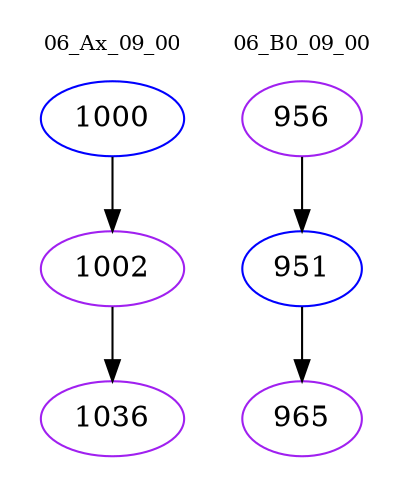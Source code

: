 digraph{
subgraph cluster_0 {
color = white
label = "06_Ax_09_00";
fontsize=10;
T0_1000 [label="1000", color="blue"]
T0_1000 -> T0_1002 [color="black"]
T0_1002 [label="1002", color="purple"]
T0_1002 -> T0_1036 [color="black"]
T0_1036 [label="1036", color="purple"]
}
subgraph cluster_1 {
color = white
label = "06_B0_09_00";
fontsize=10;
T1_956 [label="956", color="purple"]
T1_956 -> T1_951 [color="black"]
T1_951 [label="951", color="blue"]
T1_951 -> T1_965 [color="black"]
T1_965 [label="965", color="purple"]
}
}

